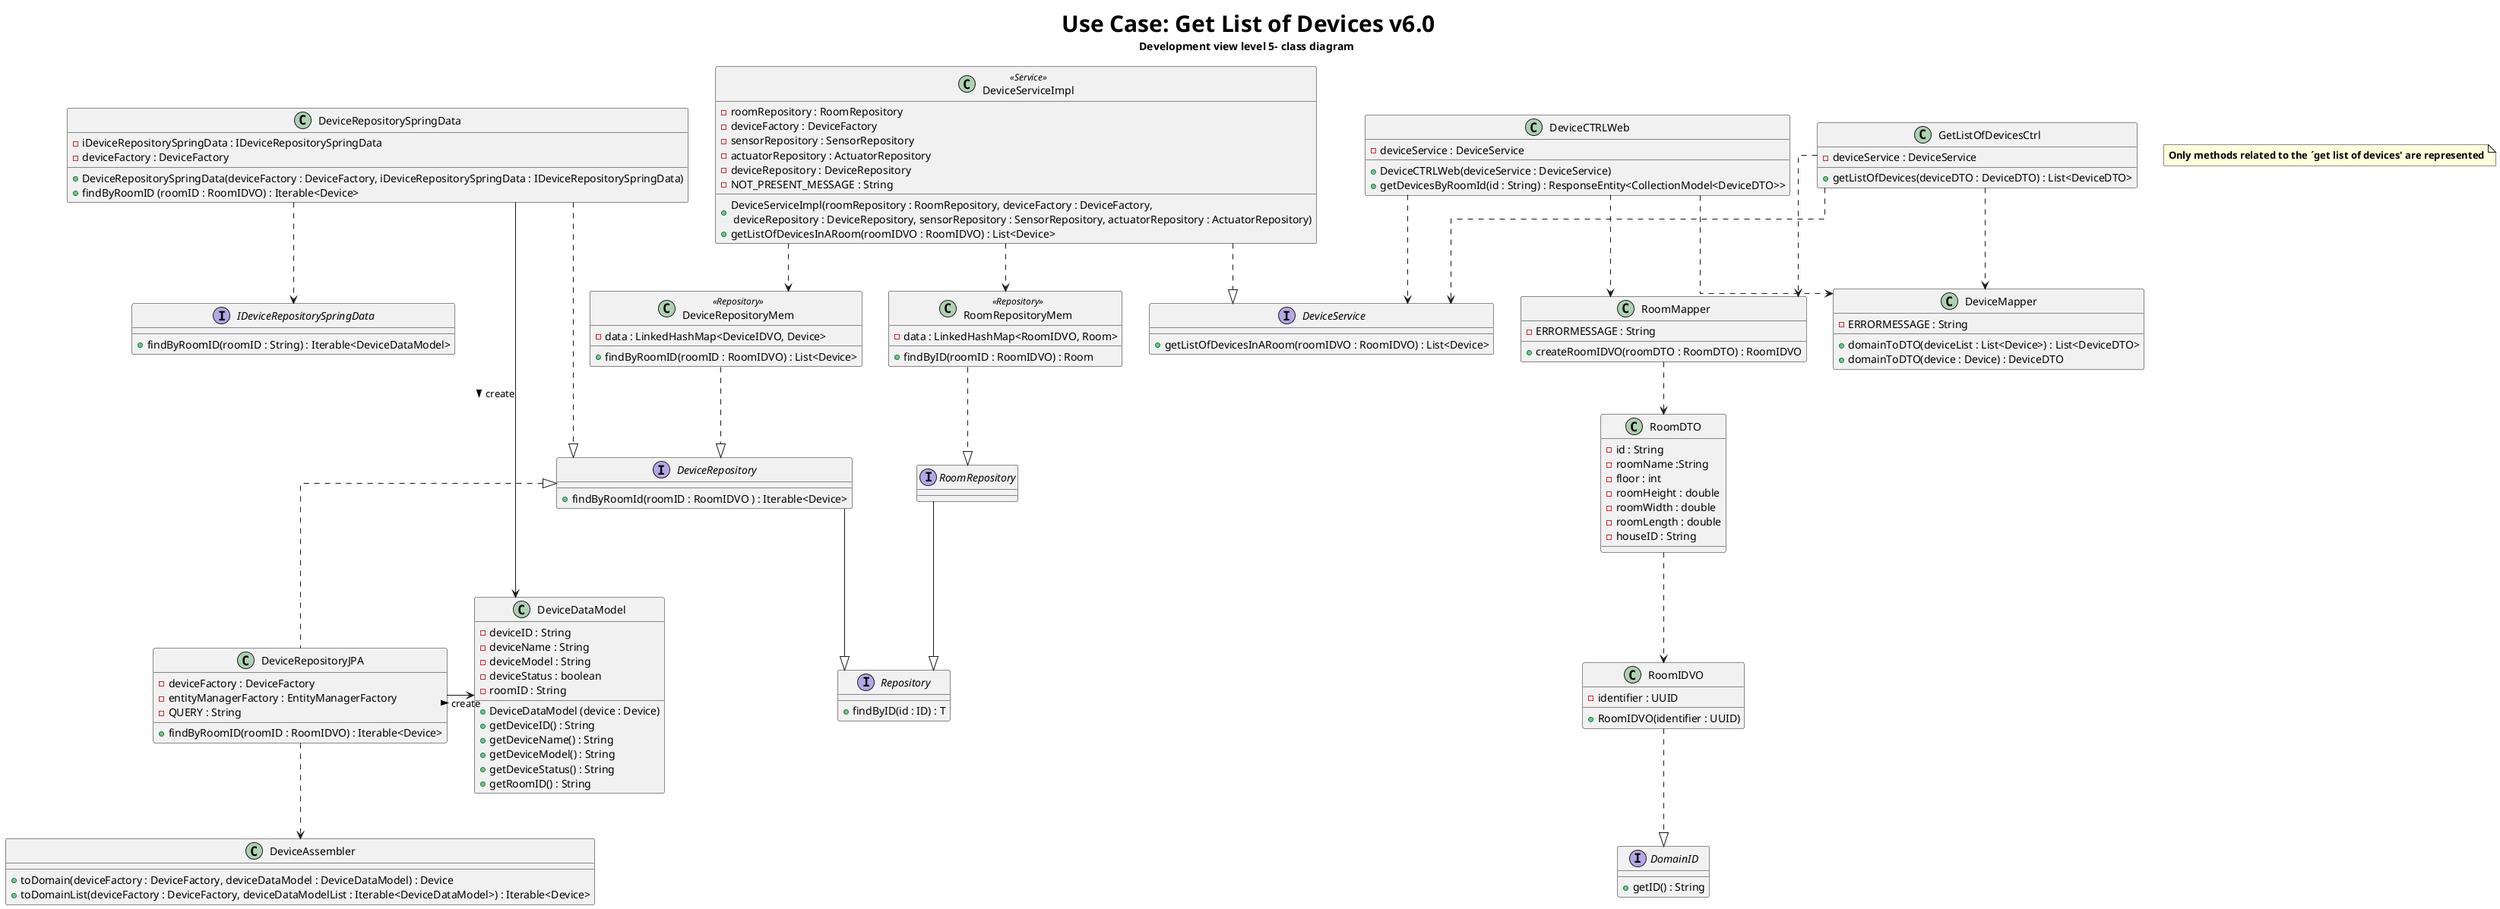         @startuml
        title <size: 30> Use Case: Get List of Devices v6.0\n Development view level 5- class diagram


note "<b>Only methods related to the ´get list of devices' are represented" as N1
 skinparam linetype ortho


class DeviceCTRLWeb {
     - deviceService : DeviceService

     + DeviceCTRLWeb(deviceService : DeviceService)
     + getDevicesByRoomId(id : String) : ResponseEntity<CollectionModel<DeviceDTO>>
}

class GetListOfDevicesCtrl {
    - deviceService : DeviceService

    + getListOfDevices(deviceDTO : DeviceDTO) : List<DeviceDTO>
}

class RoomMapper{
     - ERRORMESSAGE : String

     + createRoomIDVO(roomDTO : RoomDTO) : RoomIDVO
}

class RoomDTO{
     - id : String
     - roomName :String
     - floor : int
     - roomHeight : double
     - roomWidth : double
     - roomLength : double
     - houseID : String
}

class RoomIDVO {
     - identifier : UUID

     + RoomIDVO(identifier : UUID)
}

class RoomRepositoryMem <<Repository>>{
     - data : LinkedHashMap<RoomIDVO, Room>

     + findByID(roomID : RoomIDVO) : Room
}


class DeviceServiceImpl <<Service>>{
     - roomRepository : RoomRepository
     - deviceFactory : DeviceFactory
     - sensorRepository : SensorRepository
     - actuatorRepository : ActuatorRepository
     - deviceRepository : DeviceRepository
     - NOT_PRESENT_MESSAGE : String

     + DeviceServiceImpl(roomRepository : RoomRepository, deviceFactory : DeviceFactory,\n deviceRepository : DeviceRepository, sensorRepository : SensorRepository, actuatorRepository : ActuatorRepository)
     + getListOfDevicesInARoom(roomIDVO : RoomIDVO) : List<Device>
}

class DeviceRepositoryMem <<Repository>>{
     - data : LinkedHashMap<DeviceIDVO, Device>

     + findByRoomID(roomID : RoomIDVO) : List<Device>
}
class DeviceRepositoryJPA {
    - deviceFactory : DeviceFactory
    - entityManagerFactory : EntityManagerFactory
    - QUERY : String

    + findByRoomID(roomID : RoomIDVO) : Iterable<Device>
}

interface IDeviceRepositorySpringData {
    + findByRoomID(roomID : String) : Iterable<DeviceDataModel>

}

class DeviceRepositorySpringData {
    - iDeviceRepositorySpringData : IDeviceRepositorySpringData
    - deviceFactory : DeviceFactory

    + DeviceRepositorySpringData(deviceFactory : DeviceFactory, iDeviceRepositorySpringData : IDeviceRepositorySpringData)
    + findByRoomID (roomID : RoomIDVO) : Iterable<Device>

}

class DeviceDataModel {
    - deviceID : String
    - deviceName : String
    - deviceModel : String
    - deviceStatus : boolean
    - roomID : String

    + DeviceDataModel (device : Device)
    + getDeviceID() : String
    + getDeviceName() : String
    + getDeviceModel() : String
    + getDeviceStatus() : String
    + getRoomID() : String

}

class DeviceAssembler {
    + toDomain(deviceFactory : DeviceFactory, deviceDataModel : DeviceDataModel) : Device
    + toDomainList(deviceFactory : DeviceFactory, deviceDataModelList : Iterable<DeviceDataModel>) : Iterable<Device>
}

class DeviceMapper {
     - ERRORMESSAGE : String

     + domainToDTO(deviceList : List<Device>) : List<DeviceDTO>
     + domainToDTO(device : Device) : DeviceDTO
}

interface RoomRepository{
}

interface DeviceRepository{
      + findByRoomId(roomID : RoomIDVO ) : Iterable<Device>
}

interface Repository{
     + findByID(id : ID) : T
}

interface DeviceService{
     + getListOfDevicesInARoom(roomIDVO : RoomIDVO) : List<Device>
}

interface DomainID{
    + getID() : String
}



 DeviceCTRLWeb ..> RoomMapper
 GetListOfDevicesCtrl ..> RoomMapper
 RoomMapper ..> RoomDTO
 RoomDTO ..> RoomIDVO

 DeviceCTRLWeb ..> DeviceService
 DeviceServiceImpl ..> DeviceRepositoryMem
 DeviceServiceImpl ..> RoomRepositoryMem
 DeviceServiceImpl ..|> DeviceService


 DeviceCTRLWeb ..> DeviceMapper
    GetListOfDevicesCtrl ..> DeviceMapper
 GetListOfDevicesCtrl ..> DeviceService

 DeviceRepository <|..up DeviceRepositoryMem
 RoomRepository <|..up RoomRepositoryMem
 Repository <|--up RoomRepository
 Repository <|--up DeviceRepository
 DeviceRepository <|.. DeviceRepositoryJPA
 DeviceRepositorySpringData --.|> DeviceRepository
 DeviceRepositorySpringData ..> IDeviceRepositorySpringData
 DeviceRepositoryJPA ..> DeviceAssembler
 DeviceRepositoryJPA -> DeviceDataModel : create >
 DeviceRepositorySpringData -> DeviceDataModel : create >
 RoomIDVO ..|> DomainID
 @enduml